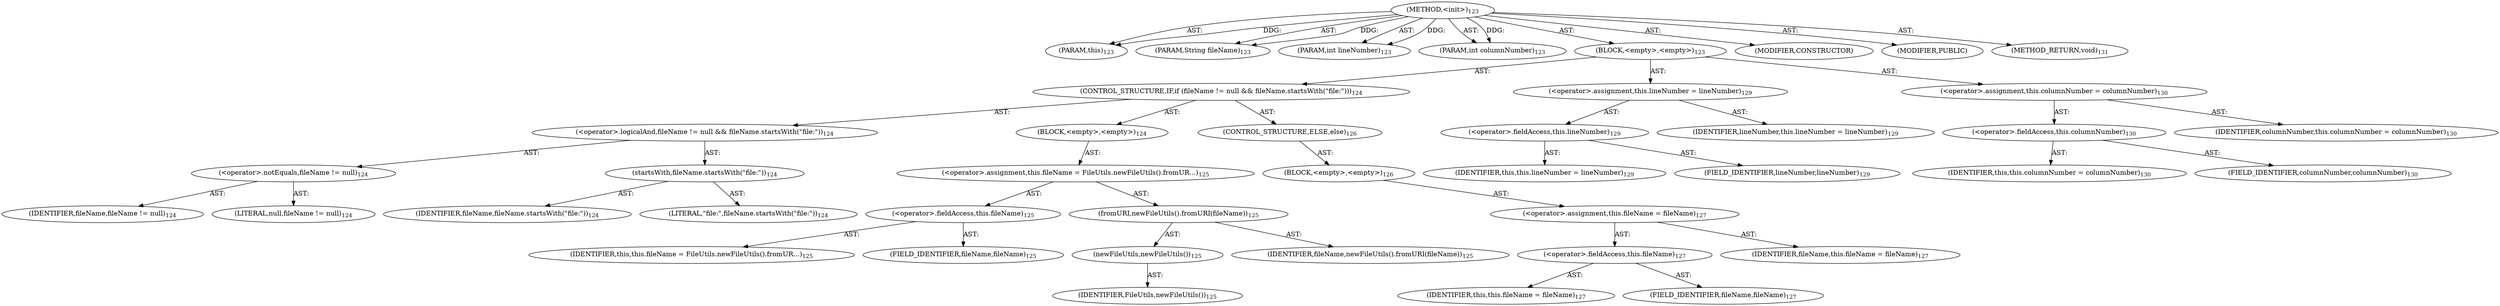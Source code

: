 digraph "&lt;init&gt;" {  
"111669149699" [label = <(METHOD,&lt;init&gt;)<SUB>123</SUB>> ]
"115964116995" [label = <(PARAM,this)<SUB>123</SUB>> ]
"115964116998" [label = <(PARAM,String fileName)<SUB>123</SUB>> ]
"115964116999" [label = <(PARAM,int lineNumber)<SUB>123</SUB>> ]
"115964117000" [label = <(PARAM,int columnNumber)<SUB>123</SUB>> ]
"25769803779" [label = <(BLOCK,&lt;empty&gt;,&lt;empty&gt;)<SUB>123</SUB>> ]
"47244640256" [label = <(CONTROL_STRUCTURE,IF,if (fileName != null &amp;&amp; fileName.startsWith(&quot;file:&quot;)))<SUB>124</SUB>> ]
"30064771078" [label = <(&lt;operator&gt;.logicalAnd,fileName != null &amp;&amp; fileName.startsWith(&quot;file:&quot;))<SUB>124</SUB>> ]
"30064771079" [label = <(&lt;operator&gt;.notEquals,fileName != null)<SUB>124</SUB>> ]
"68719476747" [label = <(IDENTIFIER,fileName,fileName != null)<SUB>124</SUB>> ]
"90194313221" [label = <(LITERAL,null,fileName != null)<SUB>124</SUB>> ]
"30064771080" [label = <(startsWith,fileName.startsWith(&quot;file:&quot;))<SUB>124</SUB>> ]
"68719476748" [label = <(IDENTIFIER,fileName,fileName.startsWith(&quot;file:&quot;))<SUB>124</SUB>> ]
"90194313222" [label = <(LITERAL,&quot;file:&quot;,fileName.startsWith(&quot;file:&quot;))<SUB>124</SUB>> ]
"25769803780" [label = <(BLOCK,&lt;empty&gt;,&lt;empty&gt;)<SUB>124</SUB>> ]
"30064771081" [label = <(&lt;operator&gt;.assignment,this.fileName = FileUtils.newFileUtils().fromUR...)<SUB>125</SUB>> ]
"30064771082" [label = <(&lt;operator&gt;.fieldAccess,this.fileName)<SUB>125</SUB>> ]
"68719476739" [label = <(IDENTIFIER,this,this.fileName = FileUtils.newFileUtils().fromUR...)<SUB>125</SUB>> ]
"55834574848" [label = <(FIELD_IDENTIFIER,fileName,fileName)<SUB>125</SUB>> ]
"30064771083" [label = <(fromURI,newFileUtils().fromURI(fileName))<SUB>125</SUB>> ]
"30064771084" [label = <(newFileUtils,newFileUtils())<SUB>125</SUB>> ]
"68719476749" [label = <(IDENTIFIER,FileUtils,newFileUtils())<SUB>125</SUB>> ]
"68719476750" [label = <(IDENTIFIER,fileName,newFileUtils().fromURI(fileName))<SUB>125</SUB>> ]
"47244640257" [label = <(CONTROL_STRUCTURE,ELSE,else)<SUB>126</SUB>> ]
"25769803781" [label = <(BLOCK,&lt;empty&gt;,&lt;empty&gt;)<SUB>126</SUB>> ]
"30064771085" [label = <(&lt;operator&gt;.assignment,this.fileName = fileName)<SUB>127</SUB>> ]
"30064771086" [label = <(&lt;operator&gt;.fieldAccess,this.fileName)<SUB>127</SUB>> ]
"68719476740" [label = <(IDENTIFIER,this,this.fileName = fileName)<SUB>127</SUB>> ]
"55834574849" [label = <(FIELD_IDENTIFIER,fileName,fileName)<SUB>127</SUB>> ]
"68719476751" [label = <(IDENTIFIER,fileName,this.fileName = fileName)<SUB>127</SUB>> ]
"30064771087" [label = <(&lt;operator&gt;.assignment,this.lineNumber = lineNumber)<SUB>129</SUB>> ]
"30064771088" [label = <(&lt;operator&gt;.fieldAccess,this.lineNumber)<SUB>129</SUB>> ]
"68719476741" [label = <(IDENTIFIER,this,this.lineNumber = lineNumber)<SUB>129</SUB>> ]
"55834574850" [label = <(FIELD_IDENTIFIER,lineNumber,lineNumber)<SUB>129</SUB>> ]
"68719476752" [label = <(IDENTIFIER,lineNumber,this.lineNumber = lineNumber)<SUB>129</SUB>> ]
"30064771089" [label = <(&lt;operator&gt;.assignment,this.columnNumber = columnNumber)<SUB>130</SUB>> ]
"30064771090" [label = <(&lt;operator&gt;.fieldAccess,this.columnNumber)<SUB>130</SUB>> ]
"68719476742" [label = <(IDENTIFIER,this,this.columnNumber = columnNumber)<SUB>130</SUB>> ]
"55834574851" [label = <(FIELD_IDENTIFIER,columnNumber,columnNumber)<SUB>130</SUB>> ]
"68719476753" [label = <(IDENTIFIER,columnNumber,this.columnNumber = columnNumber)<SUB>130</SUB>> ]
"133143986187" [label = <(MODIFIER,CONSTRUCTOR)> ]
"133143986188" [label = <(MODIFIER,PUBLIC)> ]
"128849018883" [label = <(METHOD_RETURN,void)<SUB>131</SUB>> ]
  "111669149699" -> "115964116995"  [ label = "AST: "] 
  "111669149699" -> "115964116998"  [ label = "AST: "] 
  "111669149699" -> "115964116999"  [ label = "AST: "] 
  "111669149699" -> "115964117000"  [ label = "AST: "] 
  "111669149699" -> "25769803779"  [ label = "AST: "] 
  "111669149699" -> "133143986187"  [ label = "AST: "] 
  "111669149699" -> "133143986188"  [ label = "AST: "] 
  "111669149699" -> "128849018883"  [ label = "AST: "] 
  "25769803779" -> "47244640256"  [ label = "AST: "] 
  "25769803779" -> "30064771087"  [ label = "AST: "] 
  "25769803779" -> "30064771089"  [ label = "AST: "] 
  "47244640256" -> "30064771078"  [ label = "AST: "] 
  "47244640256" -> "25769803780"  [ label = "AST: "] 
  "47244640256" -> "47244640257"  [ label = "AST: "] 
  "30064771078" -> "30064771079"  [ label = "AST: "] 
  "30064771078" -> "30064771080"  [ label = "AST: "] 
  "30064771079" -> "68719476747"  [ label = "AST: "] 
  "30064771079" -> "90194313221"  [ label = "AST: "] 
  "30064771080" -> "68719476748"  [ label = "AST: "] 
  "30064771080" -> "90194313222"  [ label = "AST: "] 
  "25769803780" -> "30064771081"  [ label = "AST: "] 
  "30064771081" -> "30064771082"  [ label = "AST: "] 
  "30064771081" -> "30064771083"  [ label = "AST: "] 
  "30064771082" -> "68719476739"  [ label = "AST: "] 
  "30064771082" -> "55834574848"  [ label = "AST: "] 
  "30064771083" -> "30064771084"  [ label = "AST: "] 
  "30064771083" -> "68719476750"  [ label = "AST: "] 
  "30064771084" -> "68719476749"  [ label = "AST: "] 
  "47244640257" -> "25769803781"  [ label = "AST: "] 
  "25769803781" -> "30064771085"  [ label = "AST: "] 
  "30064771085" -> "30064771086"  [ label = "AST: "] 
  "30064771085" -> "68719476751"  [ label = "AST: "] 
  "30064771086" -> "68719476740"  [ label = "AST: "] 
  "30064771086" -> "55834574849"  [ label = "AST: "] 
  "30064771087" -> "30064771088"  [ label = "AST: "] 
  "30064771087" -> "68719476752"  [ label = "AST: "] 
  "30064771088" -> "68719476741"  [ label = "AST: "] 
  "30064771088" -> "55834574850"  [ label = "AST: "] 
  "30064771089" -> "30064771090"  [ label = "AST: "] 
  "30064771089" -> "68719476753"  [ label = "AST: "] 
  "30064771090" -> "68719476742"  [ label = "AST: "] 
  "30064771090" -> "55834574851"  [ label = "AST: "] 
  "111669149699" -> "115964116995"  [ label = "DDG: "] 
  "111669149699" -> "115964116998"  [ label = "DDG: "] 
  "111669149699" -> "115964116999"  [ label = "DDG: "] 
  "111669149699" -> "115964117000"  [ label = "DDG: "] 
}
